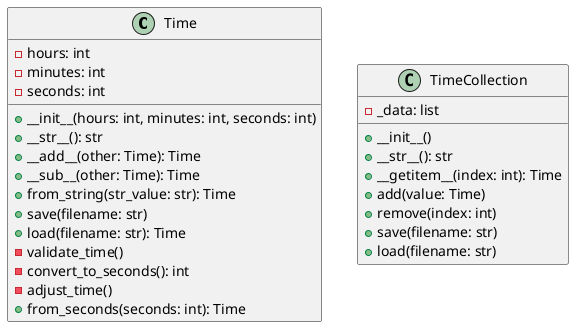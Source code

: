 @startuml

class Time {
    - hours: int
    - minutes: int
    - seconds: int
    + __init__(hours: int, minutes: int, seconds: int)
    + __str__(): str
    + __add__(other: Time): Time
    + __sub__(other: Time): Time
    + from_string(str_value: str): Time
    + save(filename: str)
    + load(filename: str): Time
    - validate_time()
    - convert_to_seconds(): int
    - adjust_time()
    + from_seconds(seconds: int): Time
}

class TimeCollection {
    - _data: list
    + __init__()
    + __str__(): str
    + __getitem__(index: int): Time
    + add(value: Time)
    + remove(index: int)
    + save(filename: str)
    + load(filename: str)
}

@enduml
